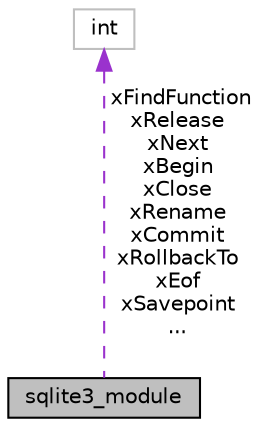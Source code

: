 digraph "sqlite3_module"
{
 // LATEX_PDF_SIZE
  edge [fontname="Helvetica",fontsize="10",labelfontname="Helvetica",labelfontsize="10"];
  node [fontname="Helvetica",fontsize="10",shape=record];
  Node1 [label="sqlite3_module",height=0.2,width=0.4,color="black", fillcolor="grey75", style="filled", fontcolor="black",tooltip=" "];
  Node2 -> Node1 [dir="back",color="darkorchid3",fontsize="10",style="dashed",label=" xFindFunction\nxRelease\nxNext\nxBegin\nxClose\nxRename\nxCommit\nxRollbackTo\nxEof\nxSavepoint\n..." ];
  Node2 [label="int",height=0.2,width=0.4,color="grey75", fillcolor="white", style="filled",tooltip=" "];
}
